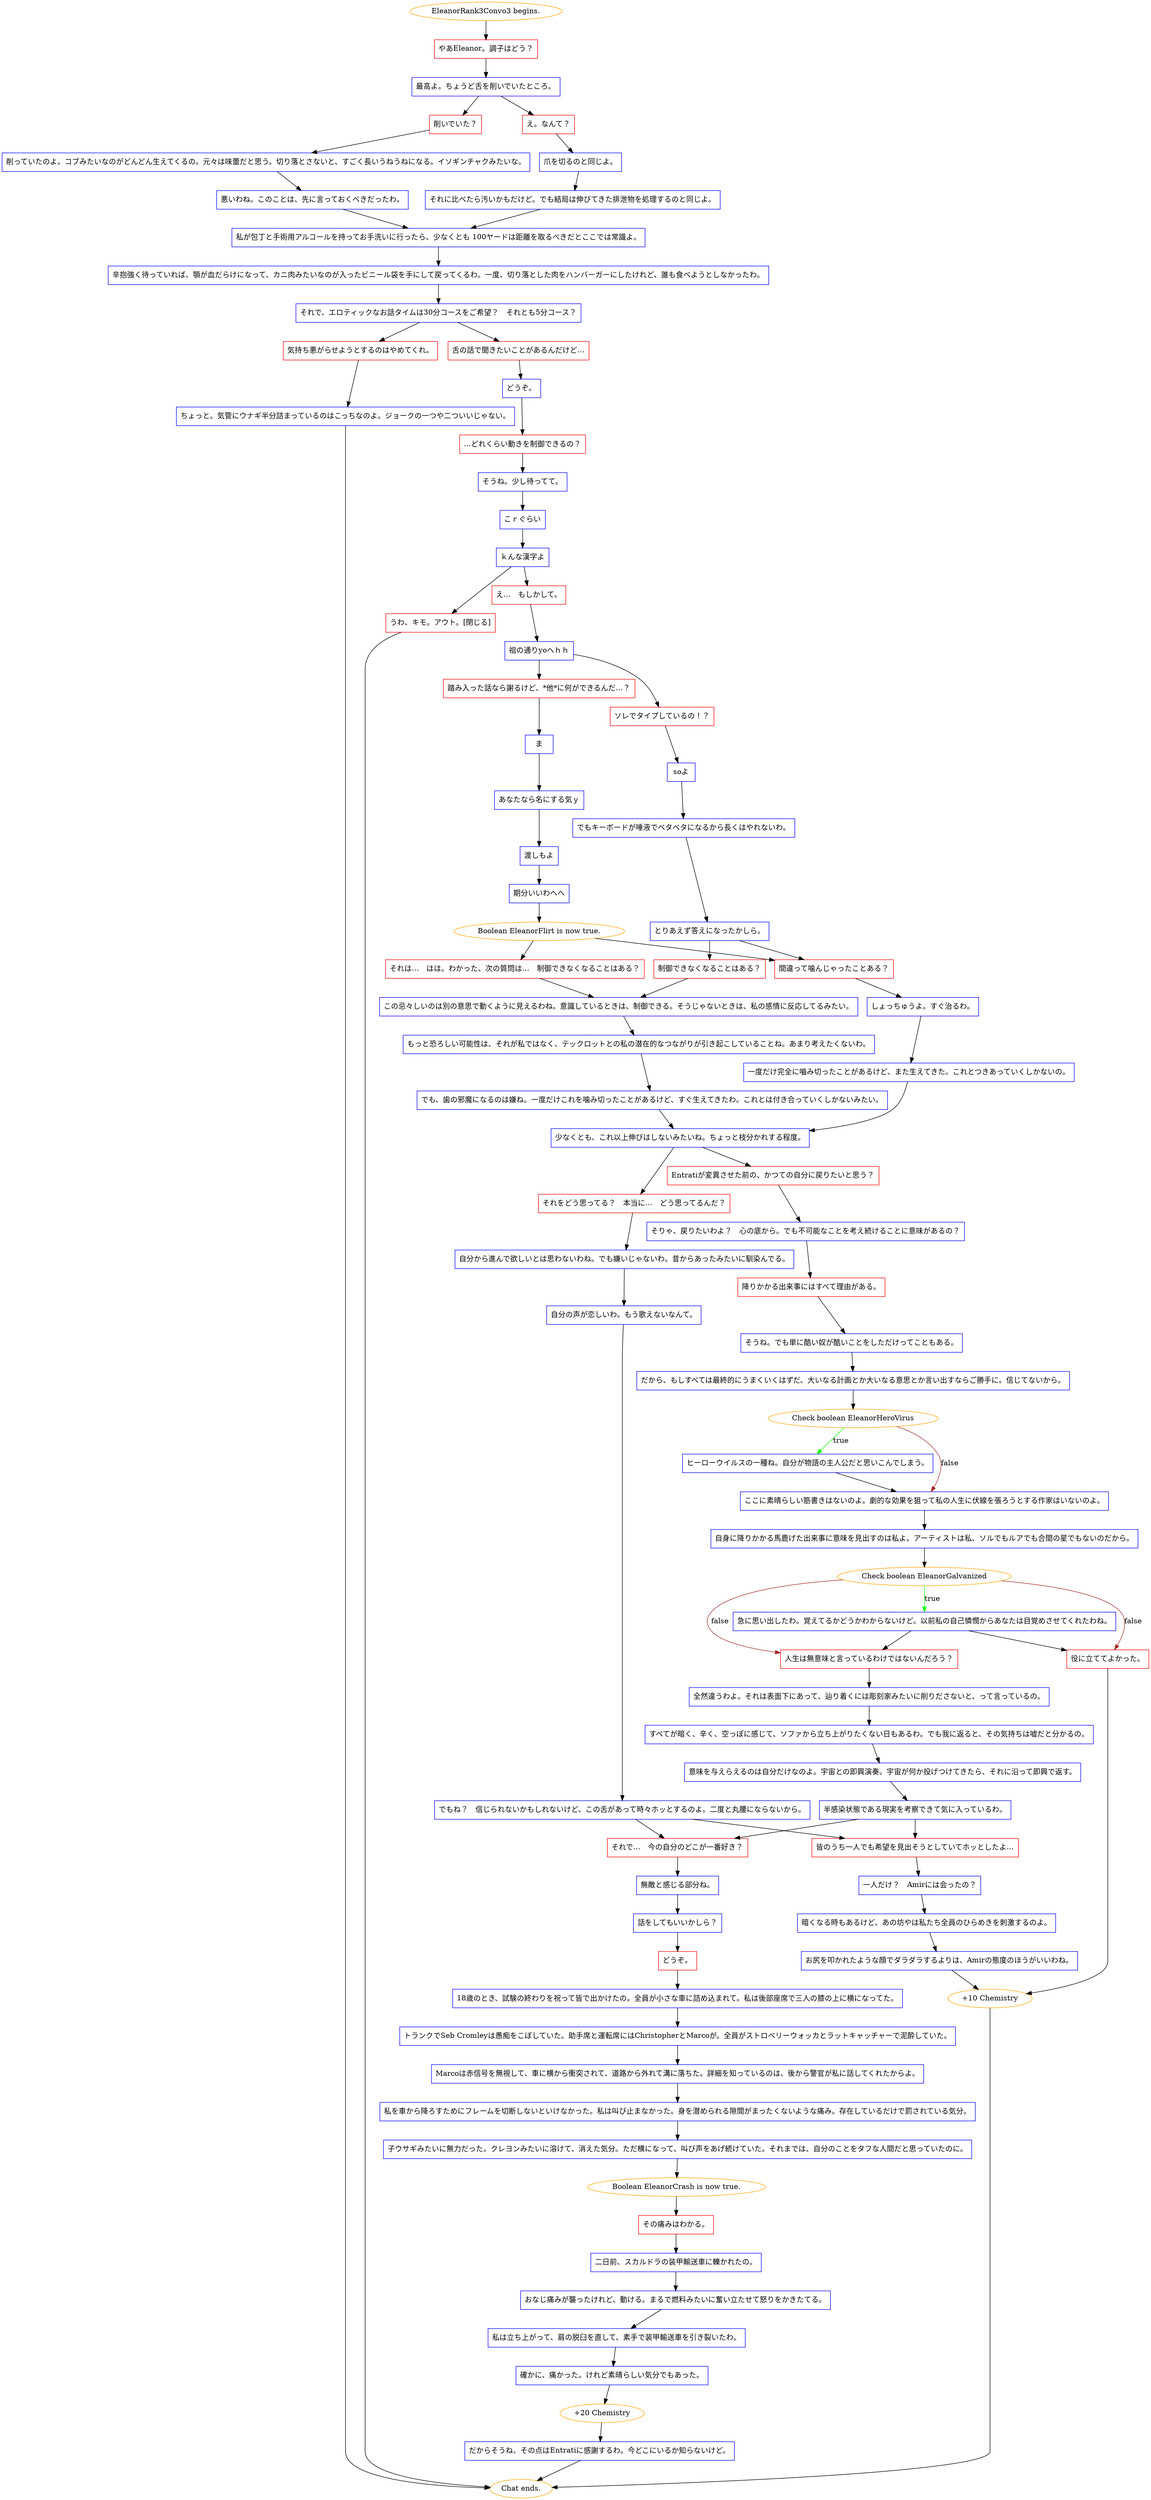digraph {
	"EleanorRank3Convo3 begins." [color=orange];
		"EleanorRank3Convo3 begins." -> j2930017063;
	j2930017063 [label="やあEleanor。調子はどう？",shape=box,color=red];
		j2930017063 -> j1404953677;
	j1404953677 [label="最高よ。ちょうど舌を削いでいたところ。",shape=box,color=blue];
		j1404953677 -> j3963220029;
		j1404953677 -> j2743150220;
	j3963220029 [label="削いでいた？",shape=box,color=red];
		j3963220029 -> j2672785091;
	j2743150220 [label="え。なんて？",shape=box,color=red];
		j2743150220 -> j385123376;
	j2672785091 [label="削っていたのよ。コブみたいなのがどんどん生えてくるの。元々は味蕾だと思う。切り落とさないと、すごく長いうねうねになる。イソギンチャクみたいな。",shape=box,color=blue];
		j2672785091 -> j520166219;
	j385123376 [label="爪を切るのと同じよ。",shape=box,color=blue];
		j385123376 -> j1792921025;
	j520166219 [label="悪いわね。このことは、先に言っておくべきだったわ。",shape=box,color=blue];
		j520166219 -> j1658638564;
	j1792921025 [label="それに比べたら汚いかもだけど。でも結局は伸びてきた排泄物を処理するのと同じよ。",shape=box,color=blue];
		j1792921025 -> j1658638564;
	j1658638564 [label="私が包丁と手術用アルコールを持ってお手洗いに行ったら、少なくとも 100ヤードは距離を取るべきだとここでは常識よ。",shape=box,color=blue];
		j1658638564 -> j1249778198;
	j1249778198 [label="辛抱強く待っていれば、顎が血だらけになって、カニ肉みたいなのが入ったビニール袋を手にして戻ってくるわ。一度、切り落とした肉をハンバーガーにしたけれど、誰も食べようとしなかったわ。",shape=box,color=blue];
		j1249778198 -> j3633602458;
	j3633602458 [label="それで、エロティックなお話タイムは30分コースをご希望？　それとも5分コース？",shape=box,color=blue];
		j3633602458 -> j58350254;
		j3633602458 -> j2558705659;
	j58350254 [label="気持ち悪がらせようとするのはやめてくれ。",shape=box,color=red];
		j58350254 -> j88018460;
	j2558705659 [label="舌の話で聞きたいことがあるんだけど…",shape=box,color=red];
		j2558705659 -> j2747092403;
	j88018460 [label="ちょっと。気管にウナギ半分詰まっているのはこっちなのよ。ジョークの一つや二ついいじゃない。",shape=box,color=blue];
		j88018460 -> "Chat ends.";
	j2747092403 [label="どうぞ。",shape=box,color=blue];
		j2747092403 -> j94624008;
	"Chat ends." [color=orange];
	j94624008 [label="…どれくらい動きを制御できるの？",shape=box,color=red];
		j94624008 -> j3864681471;
	j3864681471 [label="そうね。少し待ってて。",shape=box,color=blue];
		j3864681471 -> j1418987053;
	j1418987053 [label="こｒぐらい",shape=box,color=blue];
		j1418987053 -> j2260599472;
	j2260599472 [label="ｋんな漢字よ",shape=box,color=blue];
		j2260599472 -> j480074403;
		j2260599472 -> j1068893595;
	j480074403 [label="え…　もしかして。",shape=box,color=red];
		j480074403 -> j2665109431;
	j1068893595 [label="うわ、キモ。アウト。[閉じる]",shape=box,color=red];
		j1068893595 -> "Chat ends.";
	j2665109431 [label="祖の通りyoへｈｈ",shape=box,color=blue];
		j2665109431 -> j473083764;
		j2665109431 -> j3698450588;
	j473083764 [label="ソレでタイプしているの！？",shape=box,color=red];
		j473083764 -> j1926078599;
	j3698450588 [label="踏み入った話なら謝るけど、*他*に何ができるんだ…？",shape=box,color=red];
		j3698450588 -> j383768472;
	j1926078599 [label="soよ",shape=box,color=blue];
		j1926078599 -> j3507428063;
	j383768472 [label="ま",shape=box,color=blue];
		j383768472 -> j2294861764;
	j3507428063 [label="でもキーボードが唾液でベタベタになるから長くはやれないわ。",shape=box,color=blue];
		j3507428063 -> j986151323;
	j2294861764 [label="あなたなら名にする気ｙ",shape=box,color=blue];
		j2294861764 -> j1007789258;
	j986151323 [label="とりあえず答えになったかしら。",shape=box,color=blue];
		j986151323 -> j243094844;
		j986151323 -> j700361710;
	j1007789258 [label="渡しもよ",shape=box,color=blue];
		j1007789258 -> j3750717017;
	j243094844 [label="制御できなくなることはある？",shape=box,color=red];
		j243094844 -> j3372046751;
	j700361710 [label="間違って噛んじゃったことある？",shape=box,color=red];
		j700361710 -> j3096152390;
	j3750717017 [label="期分いいわへへ",shape=box,color=blue];
		j3750717017 -> j1548558611;
	j3372046751 [label="この忌々しいのは別の意思で動くように見えるわね。意識しているときは、制御できる。そうじゃないときは、私の感情に反応してるみたい。",shape=box,color=blue];
		j3372046751 -> j1817376023;
	j3096152390 [label="しょっちゅうよ。すぐ治るわ。",shape=box,color=blue];
		j3096152390 -> j1686273951;
	j1548558611 [label="Boolean EleanorFlirt is now true.",color=orange];
		j1548558611 -> j584300720;
		j1548558611 -> j700361710;
	j1817376023 [label="もっと恐ろしい可能性は、それが私ではなく、テックロットとの私の潜在的なつながりが引き起こしていることね。あまり考えたくないわ。",shape=box,color=blue];
		j1817376023 -> j582902561;
	j1686273951 [label="一度だけ完全に嚙み切ったことがあるけど、また生えてきた。これとつきあっていくしかないの。",shape=box,color=blue];
		j1686273951 -> j3264052270;
	j584300720 [label="それは…　はは。わかった、次の質問は…　制御できなくなることはある？",shape=box,color=red];
		j584300720 -> j3372046751;
	j582902561 [label="でも、歯の邪魔になるのは嫌ね。一度だけこれを噛み切ったことがあるけど、すぐ生えてきたわ。これとは付き合っていくしかないみたい。",shape=box,color=blue];
		j582902561 -> j3264052270;
	j3264052270 [label="少なくとも、これ以上伸びはしないみたいね。ちょっと枝分かれする程度。",shape=box,color=blue];
		j3264052270 -> j147583235;
		j3264052270 -> j4251744019;
	j147583235 [label="Entratiが変異させた前の、かつての自分に戻りたいと思う？",shape=box,color=red];
		j147583235 -> j4274804669;
	j4251744019 [label="それをどう思ってる？　本当に…　どう思ってるんだ？",shape=box,color=red];
		j4251744019 -> j3054619124;
	j4274804669 [label="そりゃ、戻りたいわよ？　心の底から。でも不可能なことを考え続けることに意味があるの？",shape=box,color=blue];
		j4274804669 -> j349496515;
	j3054619124 [label="自分から進んで欲しいとは思わないわね。でも嫌いじゃないわ。昔からあったみたいに馴染んでる。",shape=box,color=blue];
		j3054619124 -> j985584510;
	j349496515 [label="降りかかる出来事にはすべて理由がある。",shape=box,color=red];
		j349496515 -> j3038926838;
	j985584510 [label="自分の声が恋しいわ。もう歌えないなんて。",shape=box,color=blue];
		j985584510 -> j458514512;
	j3038926838 [label="そうね。でも単に酷い奴が酷いことをしただけってこともある。",shape=box,color=blue];
		j3038926838 -> j2107927927;
	j458514512 [label="でもね？　信じられないかもしれないけど、この舌があって時々ホッとするのよ。二度と丸腰にならないから。",shape=box,color=blue];
		j458514512 -> j3517048536;
		j458514512 -> j2002787670;
	j2107927927 [label="だから、もしすべては最終的にうまくいくはずだ、大いなる計画とか大いなる意思とか言い出すならご勝手に。信じてないから。",shape=box,color=blue];
		j2107927927 -> j2507987141;
	j3517048536 [label="それで…　今の自分のどこが一番好き？",shape=box,color=red];
		j3517048536 -> j181337110;
	j2002787670 [label="皆のうち一人でも希望を見出そうとしていてホッとしたよ…",shape=box,color=red];
		j2002787670 -> j1366395205;
	j2507987141 [label="Check boolean EleanorHeroVirus",color=orange];
		j2507987141 -> j3449581098 [label=true,color=green];
		j2507987141 -> j4183872001 [label=false,color=brown];
	j181337110 [label="無敵と感じる部分ね。",shape=box,color=blue];
		j181337110 -> j3278697883;
	j1366395205 [label="一人だけ？　Amirには会ったの？",shape=box,color=blue];
		j1366395205 -> j4108639220;
	j3449581098 [label="ヒーローウイルスの一種ね。自分が物語の主人公だと思いこんでしまう。",shape=box,color=blue];
		j3449581098 -> j4183872001;
	j4183872001 [label="ここに素晴らしい筋書きはないのよ。劇的な効果を狙って私の人生に伏線を張ろうとする作家はいないのよ。",shape=box,color=blue];
		j4183872001 -> j3925206750;
	j3278697883 [label="話をしてもいいかしら？",shape=box,color=blue];
		j3278697883 -> j4005729750;
	j4108639220 [label="暗くなる時もあるけど、あの坊やは私たち全員のひらめきを刺激するのよ。",shape=box,color=blue];
		j4108639220 -> j1031095143;
	j3925206750 [label="自身に降りかかる馬鹿げた出来事に意味を見出すのは私よ。アーティストは私、ソルでもルアでも合間の星でもないのだから。",shape=box,color=blue];
		j3925206750 -> j3106372514;
	j4005729750 [label="どうぞ。",shape=box,color=red];
		j4005729750 -> j3984897874;
	j1031095143 [label="お尻を叩かれたような顔でダラダラするよりは、Amirの態度のほうがいいわね。",shape=box,color=blue];
		j1031095143 -> j1933300832;
	j3106372514 [label="Check boolean EleanorGalvanized",color=orange];
		j3106372514 -> j698292157 [label=true,color=green];
		j3106372514 -> j1166884859 [label=false,color=brown];
		j3106372514 -> j3951193990 [label=false,color=brown];
	j3984897874 [label="18歳のとき、試験の終わりを祝って皆で出かけたの。全員が小さな車に詰め込まれて。私は後部座席で三人の膝の上に横になってた。",shape=box,color=blue];
		j3984897874 -> j2473977940;
	j1933300832 [label="+10 Chemistry",color=orange];
		j1933300832 -> "Chat ends.";
	j698292157 [label="急に思い出したわ。覚えてるかどうかわからないけど。以前私の自己憐憫からあなたは目覚めさせてくれたわね。",shape=box,color=blue];
		j698292157 -> j1166884859;
		j698292157 -> j3951193990;
	j1166884859 [label="役に立ててよかった。",shape=box,color=red];
		j1166884859 -> j1933300832;
	j3951193990 [label="人生は無意味と言っているわけではないんだろう？",shape=box,color=red];
		j3951193990 -> j728181407;
	j2473977940 [label="トランクでSeb Cromleyは愚痴をこぼしていた。助手席と運転席にはChristopherとMarcoが。全員がストロベリーウォッカとラットキャッチャーで泥酔していた。",shape=box,color=blue];
		j2473977940 -> j2212746420;
	j728181407 [label="全然違うわよ。それは表面下にあって、辿り着くには彫刻家みたいに削りださないと、って言っているの。",shape=box,color=blue];
		j728181407 -> j1888217360;
	j2212746420 [label="Marcoは赤信号を無視して、車に横から衝突されて、道路から外れて溝に落ちた。詳細を知っているのは、後から警官が私に話してくれたからよ。",shape=box,color=blue];
		j2212746420 -> j1425328583;
	j1888217360 [label="すべてが暗く、辛く、空っぽに感じて、ソファから立ち上がりたくない日もあるわ。でも我に返ると、その気持ちは嘘だと分かるの。",shape=box,color=blue];
		j1888217360 -> j588040130;
	j1425328583 [label="私を車から降ろすためにフレームを切断しないといけなかった。私は叫び止まなかった。身を潜められる隙間がまったくないような痛み。存在しているだけで罰されている気分。",shape=box,color=blue];
		j1425328583 -> j2019898889;
	j588040130 [label="意味を与えらえるのは自分だけなのよ。宇宙との即興演奏。宇宙が何か投げつけてきたら、それに沿って即興で返す。",shape=box,color=blue];
		j588040130 -> j1972105290;
	j2019898889 [label="子ウサギみたいに無力だった。クレヨンみたいに溶けて、消えた気分。ただ横になって、叫び声をあげ続けていた。それまでは、自分のことをタフな人間だと思っていたのに。",shape=box,color=blue];
		j2019898889 -> j3232602625;
	j1972105290 [label="半感染状態である現実を考察できて気に入っているわ。",shape=box,color=blue];
		j1972105290 -> j3517048536;
		j1972105290 -> j2002787670;
	j3232602625 [label="Boolean EleanorCrash is now true.",color=orange];
		j3232602625 -> j1491887217;
	j1491887217 [label="その痛みはわかる。",shape=box,color=red];
		j1491887217 -> j3808711141;
	j3808711141 [label="二日前、スカルドラの装甲輸送車に轢かれたの。",shape=box,color=blue];
		j3808711141 -> j1661524077;
	j1661524077 [label="おなじ痛みが襲ったけれど、動ける。まるで燃料みたいに奮い立たせて怒りをかきたてる。",shape=box,color=blue];
		j1661524077 -> j3755328401;
	j3755328401 [label="私は立ち上がって、肩の脱臼を直して、素手で装甲輸送車を引き裂いたわ。",shape=box,color=blue];
		j3755328401 -> j3379930433;
	j3379930433 [label="確かに、痛かった。けれど素晴らしい気分でもあった。",shape=box,color=blue];
		j3379930433 -> j630666634;
	j630666634 [label="+20 Chemistry",color=orange];
		j630666634 -> j2103047747;
	j2103047747 [label="だからそうね、その点はEntratiに感謝するわ。今どこにいるか知らないけど。",shape=box,color=blue];
		j2103047747 -> "Chat ends.";
}